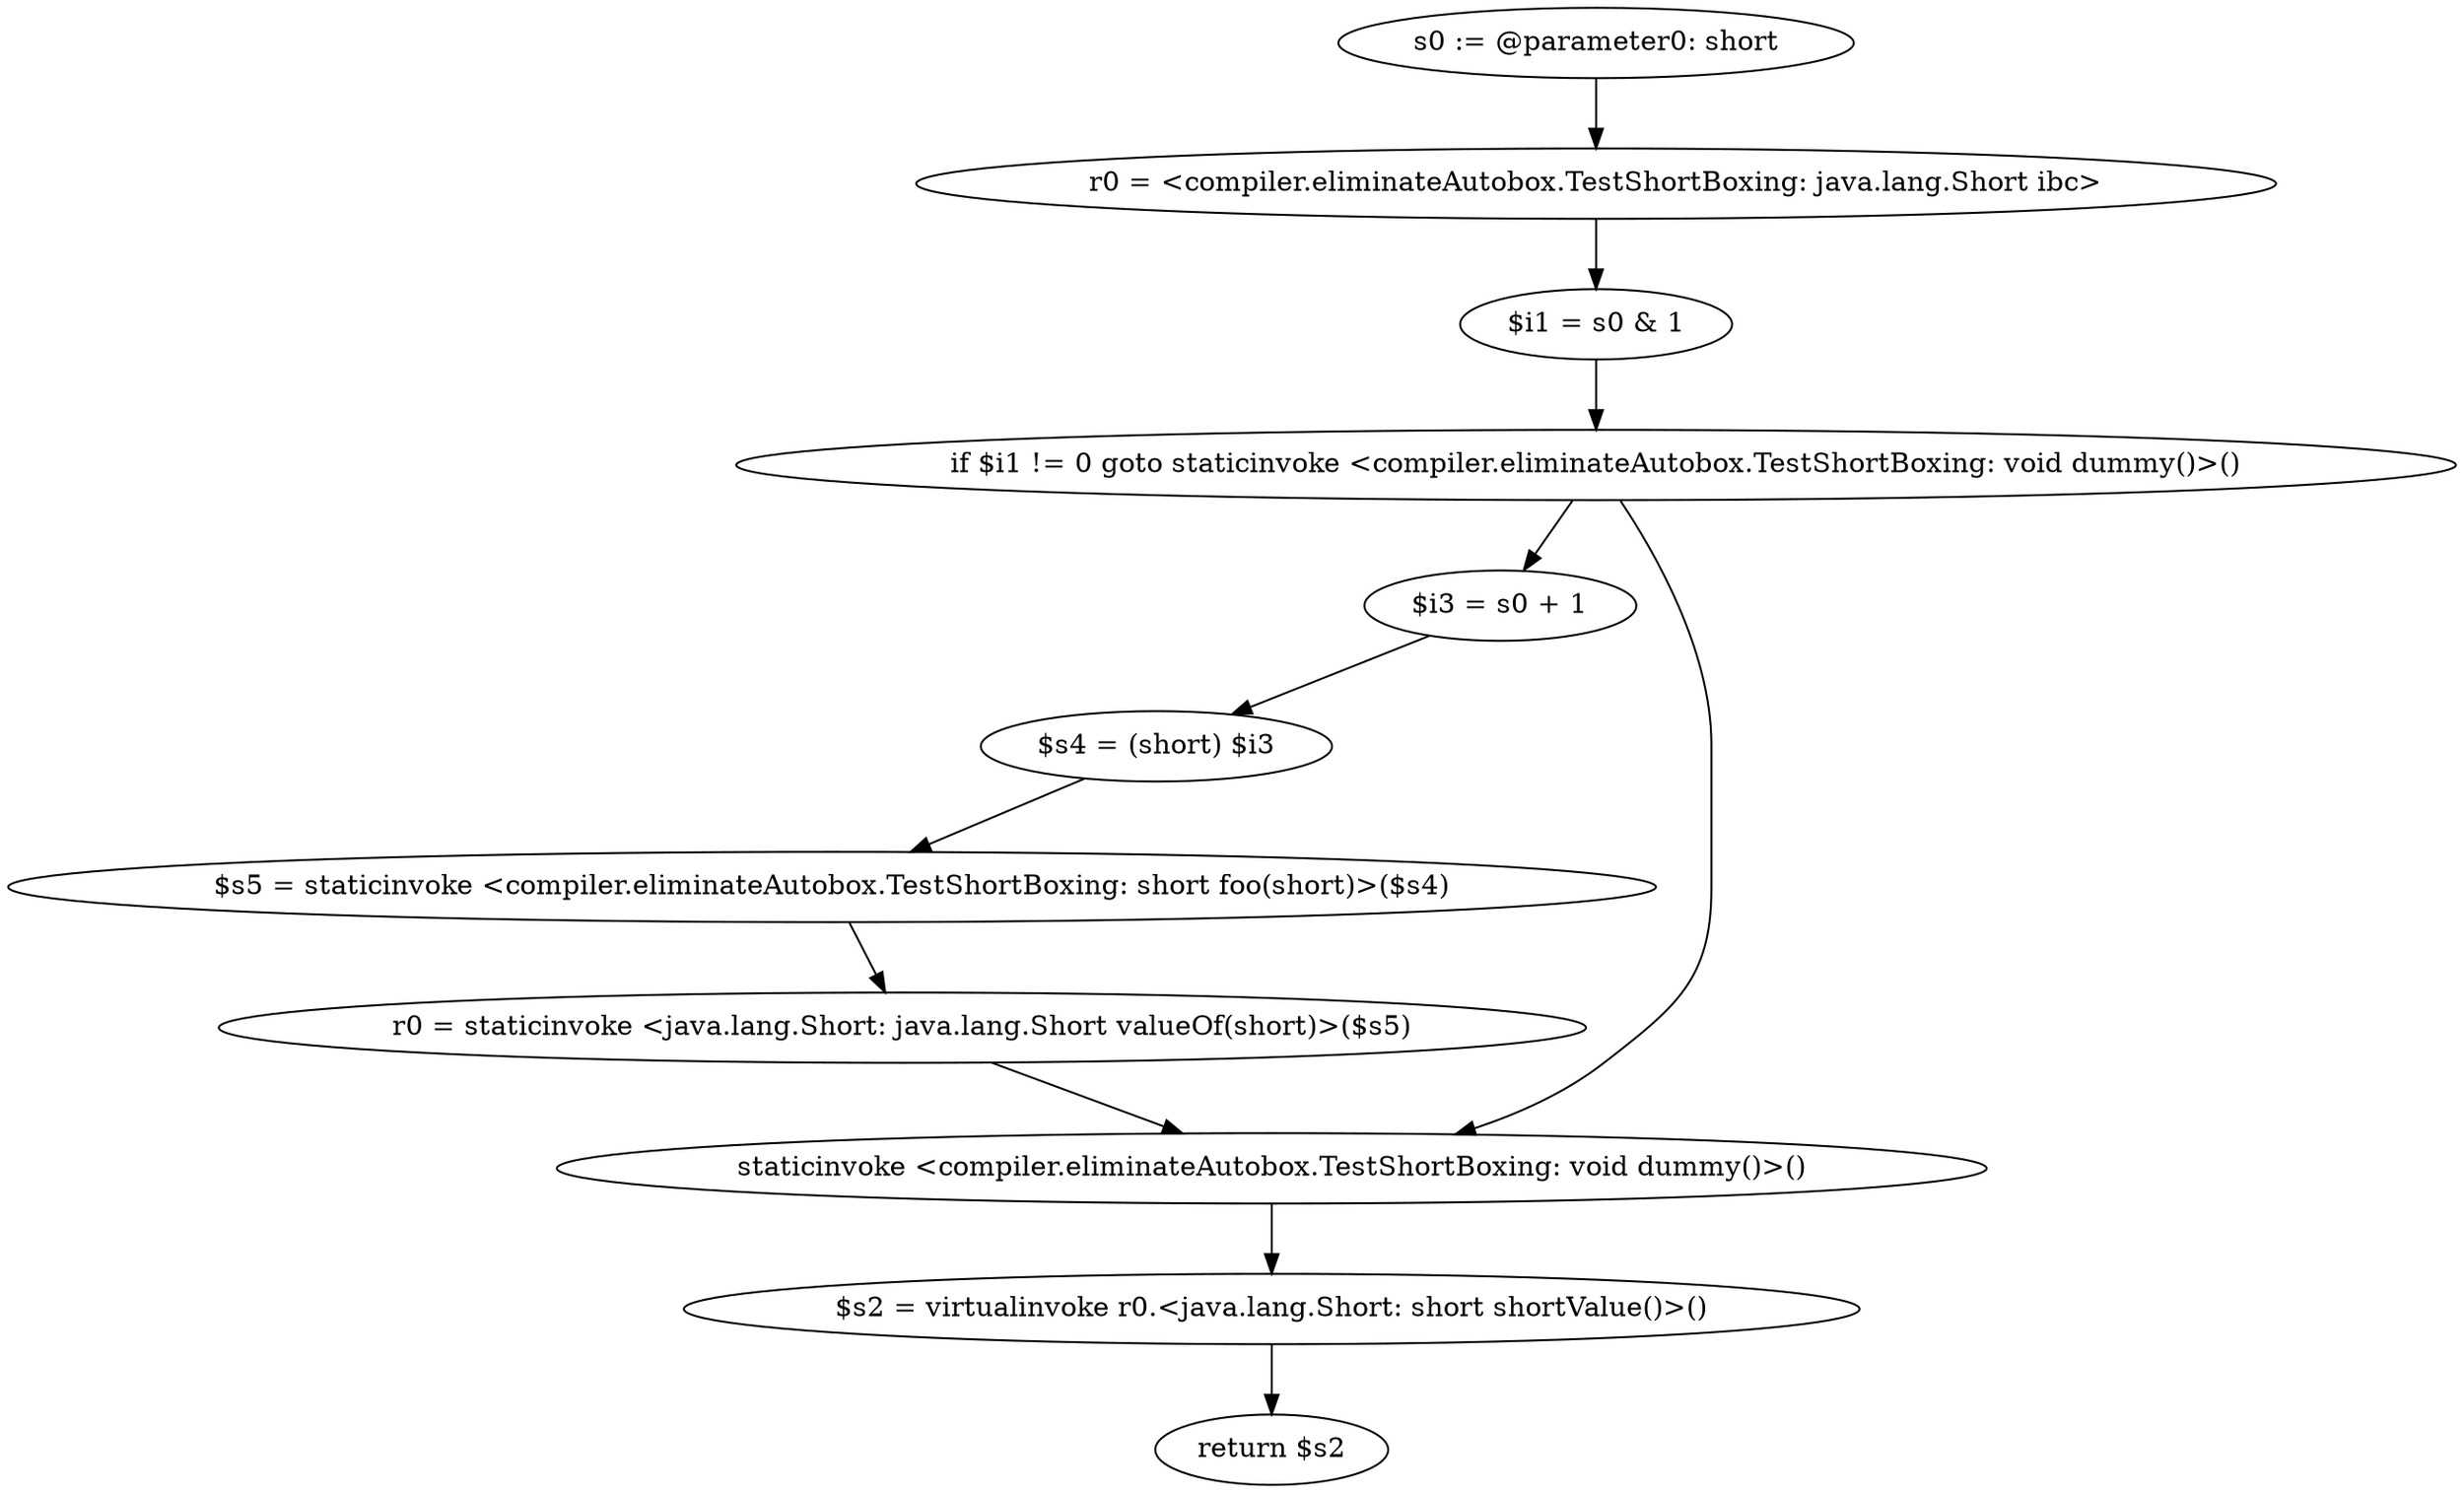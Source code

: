 digraph "unitGraph" {
    "s0 := @parameter0: short"
    "r0 = <compiler.eliminateAutobox.TestShortBoxing: java.lang.Short ibc>"
    "$i1 = s0 & 1"
    "if $i1 != 0 goto staticinvoke <compiler.eliminateAutobox.TestShortBoxing: void dummy()>()"
    "$i3 = s0 + 1"
    "$s4 = (short) $i3"
    "$s5 = staticinvoke <compiler.eliminateAutobox.TestShortBoxing: short foo(short)>($s4)"
    "r0 = staticinvoke <java.lang.Short: java.lang.Short valueOf(short)>($s5)"
    "staticinvoke <compiler.eliminateAutobox.TestShortBoxing: void dummy()>()"
    "$s2 = virtualinvoke r0.<java.lang.Short: short shortValue()>()"
    "return $s2"
    "s0 := @parameter0: short"->"r0 = <compiler.eliminateAutobox.TestShortBoxing: java.lang.Short ibc>";
    "r0 = <compiler.eliminateAutobox.TestShortBoxing: java.lang.Short ibc>"->"$i1 = s0 & 1";
    "$i1 = s0 & 1"->"if $i1 != 0 goto staticinvoke <compiler.eliminateAutobox.TestShortBoxing: void dummy()>()";
    "if $i1 != 0 goto staticinvoke <compiler.eliminateAutobox.TestShortBoxing: void dummy()>()"->"$i3 = s0 + 1";
    "if $i1 != 0 goto staticinvoke <compiler.eliminateAutobox.TestShortBoxing: void dummy()>()"->"staticinvoke <compiler.eliminateAutobox.TestShortBoxing: void dummy()>()";
    "$i3 = s0 + 1"->"$s4 = (short) $i3";
    "$s4 = (short) $i3"->"$s5 = staticinvoke <compiler.eliminateAutobox.TestShortBoxing: short foo(short)>($s4)";
    "$s5 = staticinvoke <compiler.eliminateAutobox.TestShortBoxing: short foo(short)>($s4)"->"r0 = staticinvoke <java.lang.Short: java.lang.Short valueOf(short)>($s5)";
    "r0 = staticinvoke <java.lang.Short: java.lang.Short valueOf(short)>($s5)"->"staticinvoke <compiler.eliminateAutobox.TestShortBoxing: void dummy()>()";
    "staticinvoke <compiler.eliminateAutobox.TestShortBoxing: void dummy()>()"->"$s2 = virtualinvoke r0.<java.lang.Short: short shortValue()>()";
    "$s2 = virtualinvoke r0.<java.lang.Short: short shortValue()>()"->"return $s2";
}
